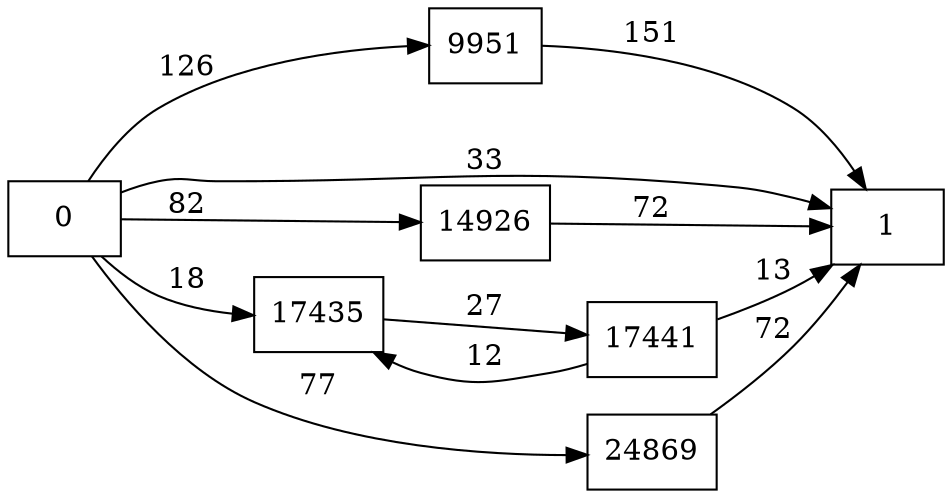 digraph {
	graph [rankdir=LR]
	node [shape=rectangle]
	9951 -> 1 [label=151]
	14926 -> 1 [label=72]
	17435 -> 17441 [label=27]
	17441 -> 17435 [label=12]
	17441 -> 1 [label=13]
	24869 -> 1 [label=72]
	0 -> 1 [label=33]
	0 -> 9951 [label=126]
	0 -> 14926 [label=82]
	0 -> 17435 [label=18]
	0 -> 24869 [label=77]
}
